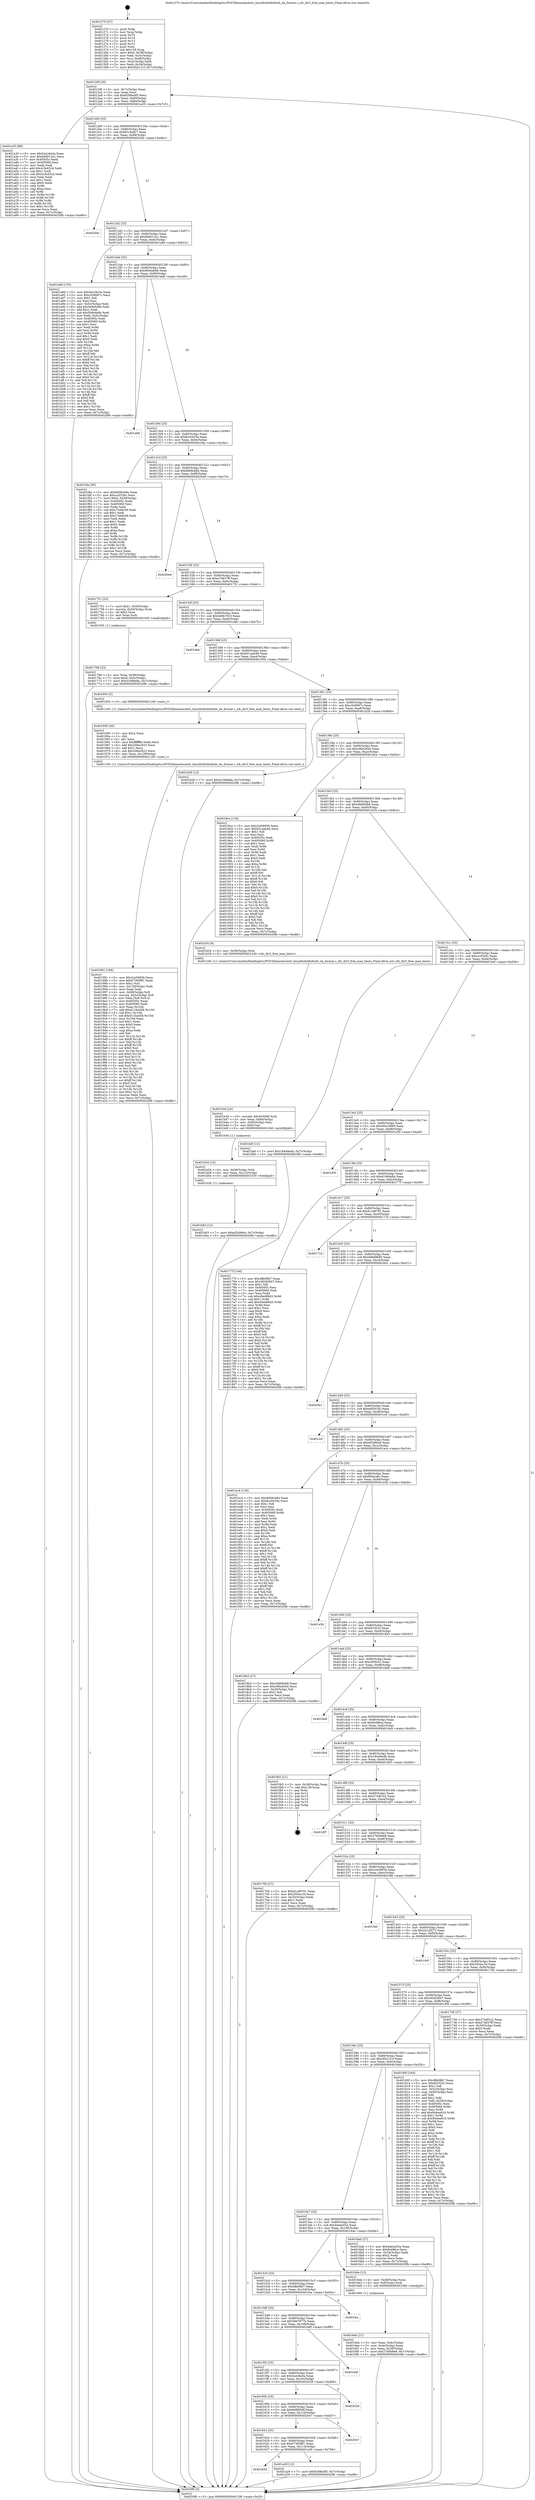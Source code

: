 digraph "0x401270" {
  label = "0x401270 (/mnt/c/Users/mathe/Desktop/tcc/POCII/binaries/extr_linuxfsxfslibxfsxfs_da_format.c_xfs_dir3_free_max_bests_Final-ollvm.out::main(0))"
  labelloc = "t"
  node[shape=record]

  Entry [label="",width=0.3,height=0.3,shape=circle,fillcolor=black,style=filled]
  "0x40129f" [label="{
     0x40129f [26]\l
     | [instrs]\l
     &nbsp;&nbsp;0x40129f \<+3\>: mov -0x7c(%rbp),%eax\l
     &nbsp;&nbsp;0x4012a2 \<+2\>: mov %eax,%ecx\l
     &nbsp;&nbsp;0x4012a4 \<+6\>: sub $0x8288a4f5,%ecx\l
     &nbsp;&nbsp;0x4012aa \<+3\>: mov %eax,-0x80(%rbp)\l
     &nbsp;&nbsp;0x4012ad \<+6\>: mov %ecx,-0x84(%rbp)\l
     &nbsp;&nbsp;0x4012b3 \<+6\>: je 0000000000401a35 \<main+0x7c5\>\l
  }"]
  "0x401a35" [label="{
     0x401a35 [88]\l
     | [instrs]\l
     &nbsp;&nbsp;0x401a35 \<+5\>: mov $0x5a2c6e3a,%eax\l
     &nbsp;&nbsp;0x401a3a \<+5\>: mov $0x94d012a1,%ecx\l
     &nbsp;&nbsp;0x401a3f \<+7\>: mov 0x40505c,%edx\l
     &nbsp;&nbsp;0x401a46 \<+7\>: mov 0x405060,%esi\l
     &nbsp;&nbsp;0x401a4d \<+2\>: mov %edx,%edi\l
     &nbsp;&nbsp;0x401a4f \<+6\>: add $0x41fe432d,%edi\l
     &nbsp;&nbsp;0x401a55 \<+3\>: sub $0x1,%edi\l
     &nbsp;&nbsp;0x401a58 \<+6\>: sub $0x41fe432d,%edi\l
     &nbsp;&nbsp;0x401a5e \<+3\>: imul %edi,%edx\l
     &nbsp;&nbsp;0x401a61 \<+3\>: and $0x1,%edx\l
     &nbsp;&nbsp;0x401a64 \<+3\>: cmp $0x0,%edx\l
     &nbsp;&nbsp;0x401a67 \<+4\>: sete %r8b\l
     &nbsp;&nbsp;0x401a6b \<+3\>: cmp $0xa,%esi\l
     &nbsp;&nbsp;0x401a6e \<+4\>: setl %r9b\l
     &nbsp;&nbsp;0x401a72 \<+3\>: mov %r8b,%r10b\l
     &nbsp;&nbsp;0x401a75 \<+3\>: and %r9b,%r10b\l
     &nbsp;&nbsp;0x401a78 \<+3\>: xor %r9b,%r8b\l
     &nbsp;&nbsp;0x401a7b \<+3\>: or %r8b,%r10b\l
     &nbsp;&nbsp;0x401a7e \<+4\>: test $0x1,%r10b\l
     &nbsp;&nbsp;0x401a82 \<+3\>: cmovne %ecx,%eax\l
     &nbsp;&nbsp;0x401a85 \<+3\>: mov %eax,-0x7c(%rbp)\l
     &nbsp;&nbsp;0x401a88 \<+5\>: jmp 00000000004020fb \<main+0xe8b\>\l
  }"]
  "0x4012b9" [label="{
     0x4012b9 [25]\l
     | [instrs]\l
     &nbsp;&nbsp;0x4012b9 \<+5\>: jmp 00000000004012be \<main+0x4e\>\l
     &nbsp;&nbsp;0x4012be \<+3\>: mov -0x80(%rbp),%eax\l
     &nbsp;&nbsp;0x4012c1 \<+5\>: sub $0x8318a6c7,%eax\l
     &nbsp;&nbsp;0x4012c6 \<+6\>: mov %eax,-0x88(%rbp)\l
     &nbsp;&nbsp;0x4012cc \<+6\>: je 00000000004020dc \<main+0xe6c\>\l
  }"]
  Exit [label="",width=0.3,height=0.3,shape=circle,fillcolor=black,style=filled,peripheries=2]
  "0x4020dc" [label="{
     0x4020dc\l
  }", style=dashed]
  "0x4012d2" [label="{
     0x4012d2 [25]\l
     | [instrs]\l
     &nbsp;&nbsp;0x4012d2 \<+5\>: jmp 00000000004012d7 \<main+0x67\>\l
     &nbsp;&nbsp;0x4012d7 \<+3\>: mov -0x80(%rbp),%eax\l
     &nbsp;&nbsp;0x4012da \<+5\>: sub $0x94d012a1,%eax\l
     &nbsp;&nbsp;0x4012df \<+6\>: mov %eax,-0x8c(%rbp)\l
     &nbsp;&nbsp;0x4012e5 \<+6\>: je 0000000000401a8d \<main+0x81d\>\l
  }"]
  "0x401b63" [label="{
     0x401b63 [12]\l
     | [instrs]\l
     &nbsp;&nbsp;0x401b63 \<+7\>: movl $0xef2496ed,-0x7c(%rbp)\l
     &nbsp;&nbsp;0x401b6a \<+5\>: jmp 00000000004020fb \<main+0xe8b\>\l
  }"]
  "0x401a8d" [label="{
     0x401a8d [155]\l
     | [instrs]\l
     &nbsp;&nbsp;0x401a8d \<+5\>: mov $0x5a2c6e3a,%eax\l
     &nbsp;&nbsp;0x401a92 \<+5\>: mov $0xc5c9087c,%ecx\l
     &nbsp;&nbsp;0x401a97 \<+2\>: mov $0x1,%dl\l
     &nbsp;&nbsp;0x401a99 \<+2\>: xor %esi,%esi\l
     &nbsp;&nbsp;0x401a9b \<+3\>: mov -0x5c(%rbp),%edi\l
     &nbsp;&nbsp;0x401a9e \<+6\>: add $0x5b9c6e9b,%edi\l
     &nbsp;&nbsp;0x401aa4 \<+3\>: add $0x1,%edi\l
     &nbsp;&nbsp;0x401aa7 \<+6\>: sub $0x5b9c6e9b,%edi\l
     &nbsp;&nbsp;0x401aad \<+3\>: mov %edi,-0x5c(%rbp)\l
     &nbsp;&nbsp;0x401ab0 \<+7\>: mov 0x40505c,%edi\l
     &nbsp;&nbsp;0x401ab7 \<+8\>: mov 0x405060,%r8d\l
     &nbsp;&nbsp;0x401abf \<+3\>: sub $0x1,%esi\l
     &nbsp;&nbsp;0x401ac2 \<+3\>: mov %edi,%r9d\l
     &nbsp;&nbsp;0x401ac5 \<+3\>: add %esi,%r9d\l
     &nbsp;&nbsp;0x401ac8 \<+4\>: imul %r9d,%edi\l
     &nbsp;&nbsp;0x401acc \<+3\>: and $0x1,%edi\l
     &nbsp;&nbsp;0x401acf \<+3\>: cmp $0x0,%edi\l
     &nbsp;&nbsp;0x401ad2 \<+4\>: sete %r10b\l
     &nbsp;&nbsp;0x401ad6 \<+4\>: cmp $0xa,%r8d\l
     &nbsp;&nbsp;0x401ada \<+4\>: setl %r11b\l
     &nbsp;&nbsp;0x401ade \<+3\>: mov %r10b,%bl\l
     &nbsp;&nbsp;0x401ae1 \<+3\>: xor $0xff,%bl\l
     &nbsp;&nbsp;0x401ae4 \<+3\>: mov %r11b,%r14b\l
     &nbsp;&nbsp;0x401ae7 \<+4\>: xor $0xff,%r14b\l
     &nbsp;&nbsp;0x401aeb \<+3\>: xor $0x0,%dl\l
     &nbsp;&nbsp;0x401aee \<+3\>: mov %bl,%r15b\l
     &nbsp;&nbsp;0x401af1 \<+4\>: and $0x0,%r15b\l
     &nbsp;&nbsp;0x401af5 \<+3\>: and %dl,%r10b\l
     &nbsp;&nbsp;0x401af8 \<+3\>: mov %r14b,%r12b\l
     &nbsp;&nbsp;0x401afb \<+4\>: and $0x0,%r12b\l
     &nbsp;&nbsp;0x401aff \<+3\>: and %dl,%r11b\l
     &nbsp;&nbsp;0x401b02 \<+3\>: or %r10b,%r15b\l
     &nbsp;&nbsp;0x401b05 \<+3\>: or %r11b,%r12b\l
     &nbsp;&nbsp;0x401b08 \<+3\>: xor %r12b,%r15b\l
     &nbsp;&nbsp;0x401b0b \<+3\>: or %r14b,%bl\l
     &nbsp;&nbsp;0x401b0e \<+3\>: xor $0xff,%bl\l
     &nbsp;&nbsp;0x401b11 \<+3\>: or $0x0,%dl\l
     &nbsp;&nbsp;0x401b14 \<+2\>: and %dl,%bl\l
     &nbsp;&nbsp;0x401b16 \<+3\>: or %bl,%r15b\l
     &nbsp;&nbsp;0x401b19 \<+4\>: test $0x1,%r15b\l
     &nbsp;&nbsp;0x401b1d \<+3\>: cmovne %ecx,%eax\l
     &nbsp;&nbsp;0x401b20 \<+3\>: mov %eax,-0x7c(%rbp)\l
     &nbsp;&nbsp;0x401b23 \<+5\>: jmp 00000000004020fb \<main+0xe8b\>\l
  }"]
  "0x4012eb" [label="{
     0x4012eb [25]\l
     | [instrs]\l
     &nbsp;&nbsp;0x4012eb \<+5\>: jmp 00000000004012f0 \<main+0x80\>\l
     &nbsp;&nbsp;0x4012f0 \<+3\>: mov -0x80(%rbp),%eax\l
     &nbsp;&nbsp;0x4012f3 \<+5\>: sub $0x960cb6b6,%eax\l
     &nbsp;&nbsp;0x4012f8 \<+6\>: mov %eax,-0x90(%rbp)\l
     &nbsp;&nbsp;0x4012fe \<+6\>: je 0000000000401eb8 \<main+0xc48\>\l
  }"]
  "0x401b54" [label="{
     0x401b54 [15]\l
     | [instrs]\l
     &nbsp;&nbsp;0x401b54 \<+4\>: mov -0x58(%rbp),%rdi\l
     &nbsp;&nbsp;0x401b58 \<+6\>: mov %eax,-0x12c(%rbp)\l
     &nbsp;&nbsp;0x401b5e \<+5\>: call 0000000000401030 \<free@plt\>\l
     | [calls]\l
     &nbsp;&nbsp;0x401030 \{1\} (unknown)\l
  }"]
  "0x401eb8" [label="{
     0x401eb8\l
  }", style=dashed]
  "0x401304" [label="{
     0x401304 [25]\l
     | [instrs]\l
     &nbsp;&nbsp;0x401304 \<+5\>: jmp 0000000000401309 \<main+0x99\>\l
     &nbsp;&nbsp;0x401309 \<+3\>: mov -0x80(%rbp),%eax\l
     &nbsp;&nbsp;0x40130c \<+5\>: sub $0x9cc0435e,%eax\l
     &nbsp;&nbsp;0x401311 \<+6\>: mov %eax,-0x94(%rbp)\l
     &nbsp;&nbsp;0x401317 \<+6\>: je 0000000000401f4a \<main+0xcda\>\l
  }"]
  "0x401b3d" [label="{
     0x401b3d [23]\l
     | [instrs]\l
     &nbsp;&nbsp;0x401b3d \<+10\>: movabs $0x4030d6,%rdi\l
     &nbsp;&nbsp;0x401b47 \<+3\>: mov %eax,-0x60(%rbp)\l
     &nbsp;&nbsp;0x401b4a \<+3\>: mov -0x60(%rbp),%esi\l
     &nbsp;&nbsp;0x401b4d \<+2\>: mov $0x0,%al\l
     &nbsp;&nbsp;0x401b4f \<+5\>: call 0000000000401040 \<printf@plt\>\l
     | [calls]\l
     &nbsp;&nbsp;0x401040 \{1\} (unknown)\l
  }"]
  "0x401f4a" [label="{
     0x401f4a [95]\l
     | [instrs]\l
     &nbsp;&nbsp;0x401f4a \<+5\>: mov $0x9d08cb6e,%eax\l
     &nbsp;&nbsp;0x401f4f \<+5\>: mov $0xcccf326c,%ecx\l
     &nbsp;&nbsp;0x401f54 \<+7\>: movl $0x0,-0x38(%rbp)\l
     &nbsp;&nbsp;0x401f5b \<+7\>: mov 0x40505c,%edx\l
     &nbsp;&nbsp;0x401f62 \<+7\>: mov 0x405060,%esi\l
     &nbsp;&nbsp;0x401f69 \<+2\>: mov %edx,%edi\l
     &nbsp;&nbsp;0x401f6b \<+6\>: sub $0xc7449c58,%edi\l
     &nbsp;&nbsp;0x401f71 \<+3\>: sub $0x1,%edi\l
     &nbsp;&nbsp;0x401f74 \<+6\>: add $0xc7449c58,%edi\l
     &nbsp;&nbsp;0x401f7a \<+3\>: imul %edi,%edx\l
     &nbsp;&nbsp;0x401f7d \<+3\>: and $0x1,%edx\l
     &nbsp;&nbsp;0x401f80 \<+3\>: cmp $0x0,%edx\l
     &nbsp;&nbsp;0x401f83 \<+4\>: sete %r8b\l
     &nbsp;&nbsp;0x401f87 \<+3\>: cmp $0xa,%esi\l
     &nbsp;&nbsp;0x401f8a \<+4\>: setl %r9b\l
     &nbsp;&nbsp;0x401f8e \<+3\>: mov %r8b,%r10b\l
     &nbsp;&nbsp;0x401f91 \<+3\>: and %r9b,%r10b\l
     &nbsp;&nbsp;0x401f94 \<+3\>: xor %r9b,%r8b\l
     &nbsp;&nbsp;0x401f97 \<+3\>: or %r8b,%r10b\l
     &nbsp;&nbsp;0x401f9a \<+4\>: test $0x1,%r10b\l
     &nbsp;&nbsp;0x401f9e \<+3\>: cmovne %ecx,%eax\l
     &nbsp;&nbsp;0x401fa1 \<+3\>: mov %eax,-0x7c(%rbp)\l
     &nbsp;&nbsp;0x401fa4 \<+5\>: jmp 00000000004020fb \<main+0xe8b\>\l
  }"]
  "0x40131d" [label="{
     0x40131d [25]\l
     | [instrs]\l
     &nbsp;&nbsp;0x40131d \<+5\>: jmp 0000000000401322 \<main+0xb2\>\l
     &nbsp;&nbsp;0x401322 \<+3\>: mov -0x80(%rbp),%eax\l
     &nbsp;&nbsp;0x401325 \<+5\>: sub $0x9d08cb6e,%eax\l
     &nbsp;&nbsp;0x40132a \<+6\>: mov %eax,-0x98(%rbp)\l
     &nbsp;&nbsp;0x401330 \<+6\>: je 00000000004020ed \<main+0xe7d\>\l
  }"]
  "0x40163d" [label="{
     0x40163d\l
  }", style=dashed]
  "0x4020ed" [label="{
     0x4020ed\l
  }", style=dashed]
  "0x401336" [label="{
     0x401336 [25]\l
     | [instrs]\l
     &nbsp;&nbsp;0x401336 \<+5\>: jmp 000000000040133b \<main+0xcb\>\l
     &nbsp;&nbsp;0x40133b \<+3\>: mov -0x80(%rbp),%eax\l
     &nbsp;&nbsp;0x40133e \<+5\>: sub $0xa74837ff,%eax\l
     &nbsp;&nbsp;0x401343 \<+6\>: mov %eax,-0x9c(%rbp)\l
     &nbsp;&nbsp;0x401349 \<+6\>: je 0000000000401751 \<main+0x4e1\>\l
  }"]
  "0x401a29" [label="{
     0x401a29 [12]\l
     | [instrs]\l
     &nbsp;&nbsp;0x401a29 \<+7\>: movl $0x8288a4f5,-0x7c(%rbp)\l
     &nbsp;&nbsp;0x401a30 \<+5\>: jmp 00000000004020fb \<main+0xe8b\>\l
  }"]
  "0x401751" [label="{
     0x401751 [23]\l
     | [instrs]\l
     &nbsp;&nbsp;0x401751 \<+7\>: movl $0x1,-0x50(%rbp)\l
     &nbsp;&nbsp;0x401758 \<+4\>: movslq -0x50(%rbp),%rax\l
     &nbsp;&nbsp;0x40175c \<+4\>: shl $0x2,%rax\l
     &nbsp;&nbsp;0x401760 \<+3\>: mov %rax,%rdi\l
     &nbsp;&nbsp;0x401763 \<+5\>: call 0000000000401050 \<malloc@plt\>\l
     | [calls]\l
     &nbsp;&nbsp;0x401050 \{1\} (unknown)\l
  }"]
  "0x40134f" [label="{
     0x40134f [25]\l
     | [instrs]\l
     &nbsp;&nbsp;0x40134f \<+5\>: jmp 0000000000401354 \<main+0xe4\>\l
     &nbsp;&nbsp;0x401354 \<+3\>: mov -0x80(%rbp),%eax\l
     &nbsp;&nbsp;0x401357 \<+5\>: sub $0xb48b7610,%eax\l
     &nbsp;&nbsp;0x40135c \<+6\>: mov %eax,-0xa0(%rbp)\l
     &nbsp;&nbsp;0x401362 \<+6\>: je 0000000000401deb \<main+0xb7b\>\l
  }"]
  "0x401624" [label="{
     0x401624 [25]\l
     | [instrs]\l
     &nbsp;&nbsp;0x401624 \<+5\>: jmp 0000000000401629 \<main+0x3b9\>\l
     &nbsp;&nbsp;0x401629 \<+3\>: mov -0x80(%rbp),%eax\l
     &nbsp;&nbsp;0x40162c \<+5\>: sub $0x67365f81,%eax\l
     &nbsp;&nbsp;0x401631 \<+6\>: mov %eax,-0x114(%rbp)\l
     &nbsp;&nbsp;0x401637 \<+6\>: je 0000000000401a29 \<main+0x7b9\>\l
  }"]
  "0x401deb" [label="{
     0x401deb\l
  }", style=dashed]
  "0x401368" [label="{
     0x401368 [25]\l
     | [instrs]\l
     &nbsp;&nbsp;0x401368 \<+5\>: jmp 000000000040136d \<main+0xfd\>\l
     &nbsp;&nbsp;0x40136d \<+3\>: mov -0x80(%rbp),%eax\l
     &nbsp;&nbsp;0x401370 \<+5\>: sub $0xb51aab46,%eax\l
     &nbsp;&nbsp;0x401375 \<+6\>: mov %eax,-0xa4(%rbp)\l
     &nbsp;&nbsp;0x40137b \<+6\>: je 0000000000401954 \<main+0x6e4\>\l
  }"]
  "0x402047" [label="{
     0x402047\l
  }", style=dashed]
  "0x401954" [label="{
     0x401954 [5]\l
     | [instrs]\l
     &nbsp;&nbsp;0x401954 \<+5\>: call 0000000000401160 \<next_i\>\l
     | [calls]\l
     &nbsp;&nbsp;0x401160 \{1\} (/mnt/c/Users/mathe/Desktop/tcc/POCII/binaries/extr_linuxfsxfslibxfsxfs_da_format.c_xfs_dir3_free_max_bests_Final-ollvm.out::next_i)\l
  }"]
  "0x401381" [label="{
     0x401381 [25]\l
     | [instrs]\l
     &nbsp;&nbsp;0x401381 \<+5\>: jmp 0000000000401386 \<main+0x116\>\l
     &nbsp;&nbsp;0x401386 \<+3\>: mov -0x80(%rbp),%eax\l
     &nbsp;&nbsp;0x401389 \<+5\>: sub $0xc5c9087c,%eax\l
     &nbsp;&nbsp;0x40138e \<+6\>: mov %eax,-0xa8(%rbp)\l
     &nbsp;&nbsp;0x401394 \<+6\>: je 0000000000401b28 \<main+0x8b8\>\l
  }"]
  "0x40160b" [label="{
     0x40160b [25]\l
     | [instrs]\l
     &nbsp;&nbsp;0x40160b \<+5\>: jmp 0000000000401610 \<main+0x3a0\>\l
     &nbsp;&nbsp;0x401610 \<+3\>: mov -0x80(%rbp),%eax\l
     &nbsp;&nbsp;0x401613 \<+5\>: sub $0x608f50df,%eax\l
     &nbsp;&nbsp;0x401618 \<+6\>: mov %eax,-0x110(%rbp)\l
     &nbsp;&nbsp;0x40161e \<+6\>: je 0000000000402047 \<main+0xdd7\>\l
  }"]
  "0x401b28" [label="{
     0x401b28 [12]\l
     | [instrs]\l
     &nbsp;&nbsp;0x401b28 \<+7\>: movl $0xd1068a8a,-0x7c(%rbp)\l
     &nbsp;&nbsp;0x401b2f \<+5\>: jmp 00000000004020fb \<main+0xe8b\>\l
  }"]
  "0x40139a" [label="{
     0x40139a [25]\l
     | [instrs]\l
     &nbsp;&nbsp;0x40139a \<+5\>: jmp 000000000040139f \<main+0x12f\>\l
     &nbsp;&nbsp;0x40139f \<+3\>: mov -0x80(%rbp),%eax\l
     &nbsp;&nbsp;0x4013a2 \<+5\>: sub $0xc96e2644,%eax\l
     &nbsp;&nbsp;0x4013a7 \<+6\>: mov %eax,-0xac(%rbp)\l
     &nbsp;&nbsp;0x4013ad \<+6\>: je 00000000004018ce \<main+0x65e\>\l
  }"]
  "0x402028" [label="{
     0x402028\l
  }", style=dashed]
  "0x4018ce" [label="{
     0x4018ce [134]\l
     | [instrs]\l
     &nbsp;&nbsp;0x4018ce \<+5\>: mov $0x2ce56936,%eax\l
     &nbsp;&nbsp;0x4018d3 \<+5\>: mov $0xb51aab46,%ecx\l
     &nbsp;&nbsp;0x4018d8 \<+2\>: mov $0x1,%dl\l
     &nbsp;&nbsp;0x4018da \<+2\>: xor %esi,%esi\l
     &nbsp;&nbsp;0x4018dc \<+7\>: mov 0x40505c,%edi\l
     &nbsp;&nbsp;0x4018e3 \<+8\>: mov 0x405060,%r8d\l
     &nbsp;&nbsp;0x4018eb \<+3\>: sub $0x1,%esi\l
     &nbsp;&nbsp;0x4018ee \<+3\>: mov %edi,%r9d\l
     &nbsp;&nbsp;0x4018f1 \<+3\>: add %esi,%r9d\l
     &nbsp;&nbsp;0x4018f4 \<+4\>: imul %r9d,%edi\l
     &nbsp;&nbsp;0x4018f8 \<+3\>: and $0x1,%edi\l
     &nbsp;&nbsp;0x4018fb \<+3\>: cmp $0x0,%edi\l
     &nbsp;&nbsp;0x4018fe \<+4\>: sete %r10b\l
     &nbsp;&nbsp;0x401902 \<+4\>: cmp $0xa,%r8d\l
     &nbsp;&nbsp;0x401906 \<+4\>: setl %r11b\l
     &nbsp;&nbsp;0x40190a \<+3\>: mov %r10b,%bl\l
     &nbsp;&nbsp;0x40190d \<+3\>: xor $0xff,%bl\l
     &nbsp;&nbsp;0x401910 \<+3\>: mov %r11b,%r14b\l
     &nbsp;&nbsp;0x401913 \<+4\>: xor $0xff,%r14b\l
     &nbsp;&nbsp;0x401917 \<+3\>: xor $0x0,%dl\l
     &nbsp;&nbsp;0x40191a \<+3\>: mov %bl,%r15b\l
     &nbsp;&nbsp;0x40191d \<+4\>: and $0x0,%r15b\l
     &nbsp;&nbsp;0x401921 \<+3\>: and %dl,%r10b\l
     &nbsp;&nbsp;0x401924 \<+3\>: mov %r14b,%r12b\l
     &nbsp;&nbsp;0x401927 \<+4\>: and $0x0,%r12b\l
     &nbsp;&nbsp;0x40192b \<+3\>: and %dl,%r11b\l
     &nbsp;&nbsp;0x40192e \<+3\>: or %r10b,%r15b\l
     &nbsp;&nbsp;0x401931 \<+3\>: or %r11b,%r12b\l
     &nbsp;&nbsp;0x401934 \<+3\>: xor %r12b,%r15b\l
     &nbsp;&nbsp;0x401937 \<+3\>: or %r14b,%bl\l
     &nbsp;&nbsp;0x40193a \<+3\>: xor $0xff,%bl\l
     &nbsp;&nbsp;0x40193d \<+3\>: or $0x0,%dl\l
     &nbsp;&nbsp;0x401940 \<+2\>: and %dl,%bl\l
     &nbsp;&nbsp;0x401942 \<+3\>: or %bl,%r15b\l
     &nbsp;&nbsp;0x401945 \<+4\>: test $0x1,%r15b\l
     &nbsp;&nbsp;0x401949 \<+3\>: cmovne %ecx,%eax\l
     &nbsp;&nbsp;0x40194c \<+3\>: mov %eax,-0x7c(%rbp)\l
     &nbsp;&nbsp;0x40194f \<+5\>: jmp 00000000004020fb \<main+0xe8b\>\l
  }"]
  "0x4013b3" [label="{
     0x4013b3 [25]\l
     | [instrs]\l
     &nbsp;&nbsp;0x4013b3 \<+5\>: jmp 00000000004013b8 \<main+0x148\>\l
     &nbsp;&nbsp;0x4013b8 \<+3\>: mov -0x80(%rbp),%eax\l
     &nbsp;&nbsp;0x4013bb \<+5\>: sub $0xc9d064b8,%eax\l
     &nbsp;&nbsp;0x4013c0 \<+6\>: mov %eax,-0xb0(%rbp)\l
     &nbsp;&nbsp;0x4013c6 \<+6\>: je 0000000000401b34 \<main+0x8c4\>\l
  }"]
  "0x4015f2" [label="{
     0x4015f2 [25]\l
     | [instrs]\l
     &nbsp;&nbsp;0x4015f2 \<+5\>: jmp 00000000004015f7 \<main+0x387\>\l
     &nbsp;&nbsp;0x4015f7 \<+3\>: mov -0x80(%rbp),%eax\l
     &nbsp;&nbsp;0x4015fa \<+5\>: sub $0x5a2c6e3a,%eax\l
     &nbsp;&nbsp;0x4015ff \<+6\>: mov %eax,-0x10c(%rbp)\l
     &nbsp;&nbsp;0x401605 \<+6\>: je 0000000000402028 \<main+0xdb8\>\l
  }"]
  "0x401b34" [label="{
     0x401b34 [9]\l
     | [instrs]\l
     &nbsp;&nbsp;0x401b34 \<+4\>: mov -0x58(%rbp),%rdi\l
     &nbsp;&nbsp;0x401b38 \<+5\>: call 0000000000401240 \<xfs_dir3_free_max_bests\>\l
     | [calls]\l
     &nbsp;&nbsp;0x401240 \{1\} (/mnt/c/Users/mathe/Desktop/tcc/POCII/binaries/extr_linuxfsxfslibxfsxfs_da_format.c_xfs_dir3_free_max_bests_Final-ollvm.out::xfs_dir3_free_max_bests)\l
  }"]
  "0x4013cc" [label="{
     0x4013cc [25]\l
     | [instrs]\l
     &nbsp;&nbsp;0x4013cc \<+5\>: jmp 00000000004013d1 \<main+0x161\>\l
     &nbsp;&nbsp;0x4013d1 \<+3\>: mov -0x80(%rbp),%eax\l
     &nbsp;&nbsp;0x4013d4 \<+5\>: sub $0xcccf326c,%eax\l
     &nbsp;&nbsp;0x4013d9 \<+6\>: mov %eax,-0xb4(%rbp)\l
     &nbsp;&nbsp;0x4013df \<+6\>: je 0000000000401fa9 \<main+0xd39\>\l
  }"]
  "0x401b6f" [label="{
     0x401b6f\l
  }", style=dashed]
  "0x401fa9" [label="{
     0x401fa9 [12]\l
     | [instrs]\l
     &nbsp;&nbsp;0x401fa9 \<+7\>: movl $0x18448edb,-0x7c(%rbp)\l
     &nbsp;&nbsp;0x401fb0 \<+5\>: jmp 00000000004020fb \<main+0xe8b\>\l
  }"]
  "0x4013e5" [label="{
     0x4013e5 [25]\l
     | [instrs]\l
     &nbsp;&nbsp;0x4013e5 \<+5\>: jmp 00000000004013ea \<main+0x17a\>\l
     &nbsp;&nbsp;0x4013ea \<+3\>: mov -0x80(%rbp),%eax\l
     &nbsp;&nbsp;0x4013ed \<+5\>: sub $0xd0e19890,%eax\l
     &nbsp;&nbsp;0x4013f2 \<+6\>: mov %eax,-0xb8(%rbp)\l
     &nbsp;&nbsp;0x4013f8 \<+6\>: je 0000000000401d5f \<main+0xaef\>\l
  }"]
  "0x4015d9" [label="{
     0x4015d9 [25]\l
     | [instrs]\l
     &nbsp;&nbsp;0x4015d9 \<+5\>: jmp 00000000004015de \<main+0x36e\>\l
     &nbsp;&nbsp;0x4015de \<+3\>: mov -0x80(%rbp),%eax\l
     &nbsp;&nbsp;0x4015e1 \<+5\>: sub $0x58d7977b,%eax\l
     &nbsp;&nbsp;0x4015e6 \<+6\>: mov %eax,-0x108(%rbp)\l
     &nbsp;&nbsp;0x4015ec \<+6\>: je 0000000000401b6f \<main+0x8ff\>\l
  }"]
  "0x401d5f" [label="{
     0x401d5f\l
  }", style=dashed]
  "0x4013fe" [label="{
     0x4013fe [25]\l
     | [instrs]\l
     &nbsp;&nbsp;0x4013fe \<+5\>: jmp 0000000000401403 \<main+0x193\>\l
     &nbsp;&nbsp;0x401403 \<+3\>: mov -0x80(%rbp),%eax\l
     &nbsp;&nbsp;0x401406 \<+5\>: sub $0xd1068a8a,%eax\l
     &nbsp;&nbsp;0x40140b \<+6\>: mov %eax,-0xbc(%rbp)\l
     &nbsp;&nbsp;0x401411 \<+6\>: je 000000000040177f \<main+0x50f\>\l
  }"]
  "0x401fca" [label="{
     0x401fca\l
  }", style=dashed]
  "0x40177f" [label="{
     0x40177f [144]\l
     | [instrs]\l
     &nbsp;&nbsp;0x40177f \<+5\>: mov $0x4ffe08b7,%eax\l
     &nbsp;&nbsp;0x401784 \<+5\>: mov $0x38283847,%ecx\l
     &nbsp;&nbsp;0x401789 \<+2\>: mov $0x1,%dl\l
     &nbsp;&nbsp;0x40178b \<+7\>: mov 0x40505c,%esi\l
     &nbsp;&nbsp;0x401792 \<+7\>: mov 0x405060,%edi\l
     &nbsp;&nbsp;0x401799 \<+3\>: mov %esi,%r8d\l
     &nbsp;&nbsp;0x40179c \<+7\>: sub $0x40ed89d3,%r8d\l
     &nbsp;&nbsp;0x4017a3 \<+4\>: sub $0x1,%r8d\l
     &nbsp;&nbsp;0x4017a7 \<+7\>: add $0x40ed89d3,%r8d\l
     &nbsp;&nbsp;0x4017ae \<+4\>: imul %r8d,%esi\l
     &nbsp;&nbsp;0x4017b2 \<+3\>: and $0x1,%esi\l
     &nbsp;&nbsp;0x4017b5 \<+3\>: cmp $0x0,%esi\l
     &nbsp;&nbsp;0x4017b8 \<+4\>: sete %r9b\l
     &nbsp;&nbsp;0x4017bc \<+3\>: cmp $0xa,%edi\l
     &nbsp;&nbsp;0x4017bf \<+4\>: setl %r10b\l
     &nbsp;&nbsp;0x4017c3 \<+3\>: mov %r9b,%r11b\l
     &nbsp;&nbsp;0x4017c6 \<+4\>: xor $0xff,%r11b\l
     &nbsp;&nbsp;0x4017ca \<+3\>: mov %r10b,%bl\l
     &nbsp;&nbsp;0x4017cd \<+3\>: xor $0xff,%bl\l
     &nbsp;&nbsp;0x4017d0 \<+3\>: xor $0x0,%dl\l
     &nbsp;&nbsp;0x4017d3 \<+3\>: mov %r11b,%r14b\l
     &nbsp;&nbsp;0x4017d6 \<+4\>: and $0x0,%r14b\l
     &nbsp;&nbsp;0x4017da \<+3\>: and %dl,%r9b\l
     &nbsp;&nbsp;0x4017dd \<+3\>: mov %bl,%r15b\l
     &nbsp;&nbsp;0x4017e0 \<+4\>: and $0x0,%r15b\l
     &nbsp;&nbsp;0x4017e4 \<+3\>: and %dl,%r10b\l
     &nbsp;&nbsp;0x4017e7 \<+3\>: or %r9b,%r14b\l
     &nbsp;&nbsp;0x4017ea \<+3\>: or %r10b,%r15b\l
     &nbsp;&nbsp;0x4017ed \<+3\>: xor %r15b,%r14b\l
     &nbsp;&nbsp;0x4017f0 \<+3\>: or %bl,%r11b\l
     &nbsp;&nbsp;0x4017f3 \<+4\>: xor $0xff,%r11b\l
     &nbsp;&nbsp;0x4017f7 \<+3\>: or $0x0,%dl\l
     &nbsp;&nbsp;0x4017fa \<+3\>: and %dl,%r11b\l
     &nbsp;&nbsp;0x4017fd \<+3\>: or %r11b,%r14b\l
     &nbsp;&nbsp;0x401800 \<+4\>: test $0x1,%r14b\l
     &nbsp;&nbsp;0x401804 \<+3\>: cmovne %ecx,%eax\l
     &nbsp;&nbsp;0x401807 \<+3\>: mov %eax,-0x7c(%rbp)\l
     &nbsp;&nbsp;0x40180a \<+5\>: jmp 00000000004020fb \<main+0xe8b\>\l
  }"]
  "0x401417" [label="{
     0x401417 [25]\l
     | [instrs]\l
     &nbsp;&nbsp;0x401417 \<+5\>: jmp 000000000040141c \<main+0x1ac\>\l
     &nbsp;&nbsp;0x40141c \<+3\>: mov -0x80(%rbp),%eax\l
     &nbsp;&nbsp;0x40141f \<+5\>: sub $0xd1cd9791,%eax\l
     &nbsp;&nbsp;0x401424 \<+6\>: mov %eax,-0xc0(%rbp)\l
     &nbsp;&nbsp;0x40142a \<+6\>: je 000000000040171b \<main+0x4ab\>\l
  }"]
  "0x401981" [label="{
     0x401981 [168]\l
     | [instrs]\l
     &nbsp;&nbsp;0x401981 \<+5\>: mov $0x2ce56936,%ecx\l
     &nbsp;&nbsp;0x401986 \<+5\>: mov $0x67365f81,%edx\l
     &nbsp;&nbsp;0x40198b \<+3\>: mov $0x1,%sil\l
     &nbsp;&nbsp;0x40198e \<+6\>: mov -0x128(%rbp),%edi\l
     &nbsp;&nbsp;0x401994 \<+3\>: imul %eax,%edi\l
     &nbsp;&nbsp;0x401997 \<+4\>: mov -0x58(%rbp),%r8\l
     &nbsp;&nbsp;0x40199b \<+4\>: movslq -0x5c(%rbp),%r9\l
     &nbsp;&nbsp;0x40199f \<+4\>: mov %edi,(%r8,%r9,4)\l
     &nbsp;&nbsp;0x4019a3 \<+7\>: mov 0x40505c,%eax\l
     &nbsp;&nbsp;0x4019aa \<+7\>: mov 0x405060,%edi\l
     &nbsp;&nbsp;0x4019b1 \<+3\>: mov %eax,%r10d\l
     &nbsp;&nbsp;0x4019b4 \<+7\>: add $0xd11ba458,%r10d\l
     &nbsp;&nbsp;0x4019bb \<+4\>: sub $0x1,%r10d\l
     &nbsp;&nbsp;0x4019bf \<+7\>: sub $0xd11ba458,%r10d\l
     &nbsp;&nbsp;0x4019c6 \<+4\>: imul %r10d,%eax\l
     &nbsp;&nbsp;0x4019ca \<+3\>: and $0x1,%eax\l
     &nbsp;&nbsp;0x4019cd \<+3\>: cmp $0x0,%eax\l
     &nbsp;&nbsp;0x4019d0 \<+4\>: sete %r11b\l
     &nbsp;&nbsp;0x4019d4 \<+3\>: cmp $0xa,%edi\l
     &nbsp;&nbsp;0x4019d7 \<+3\>: setl %bl\l
     &nbsp;&nbsp;0x4019da \<+3\>: mov %r11b,%r14b\l
     &nbsp;&nbsp;0x4019dd \<+4\>: xor $0xff,%r14b\l
     &nbsp;&nbsp;0x4019e1 \<+3\>: mov %bl,%r15b\l
     &nbsp;&nbsp;0x4019e4 \<+4\>: xor $0xff,%r15b\l
     &nbsp;&nbsp;0x4019e8 \<+4\>: xor $0x0,%sil\l
     &nbsp;&nbsp;0x4019ec \<+3\>: mov %r14b,%r12b\l
     &nbsp;&nbsp;0x4019ef \<+4\>: and $0x0,%r12b\l
     &nbsp;&nbsp;0x4019f3 \<+3\>: and %sil,%r11b\l
     &nbsp;&nbsp;0x4019f6 \<+3\>: mov %r15b,%r13b\l
     &nbsp;&nbsp;0x4019f9 \<+4\>: and $0x0,%r13b\l
     &nbsp;&nbsp;0x4019fd \<+3\>: and %sil,%bl\l
     &nbsp;&nbsp;0x401a00 \<+3\>: or %r11b,%r12b\l
     &nbsp;&nbsp;0x401a03 \<+3\>: or %bl,%r13b\l
     &nbsp;&nbsp;0x401a06 \<+3\>: xor %r13b,%r12b\l
     &nbsp;&nbsp;0x401a09 \<+3\>: or %r15b,%r14b\l
     &nbsp;&nbsp;0x401a0c \<+4\>: xor $0xff,%r14b\l
     &nbsp;&nbsp;0x401a10 \<+4\>: or $0x0,%sil\l
     &nbsp;&nbsp;0x401a14 \<+3\>: and %sil,%r14b\l
     &nbsp;&nbsp;0x401a17 \<+3\>: or %r14b,%r12b\l
     &nbsp;&nbsp;0x401a1a \<+4\>: test $0x1,%r12b\l
     &nbsp;&nbsp;0x401a1e \<+3\>: cmovne %edx,%ecx\l
     &nbsp;&nbsp;0x401a21 \<+3\>: mov %ecx,-0x7c(%rbp)\l
     &nbsp;&nbsp;0x401a24 \<+5\>: jmp 00000000004020fb \<main+0xe8b\>\l
  }"]
  "0x40171b" [label="{
     0x40171b\l
  }", style=dashed]
  "0x401430" [label="{
     0x401430 [25]\l
     | [instrs]\l
     &nbsp;&nbsp;0x401430 \<+5\>: jmp 0000000000401435 \<main+0x1c5\>\l
     &nbsp;&nbsp;0x401435 \<+3\>: mov -0x80(%rbp),%eax\l
     &nbsp;&nbsp;0x401438 \<+5\>: sub $0xd48d9685,%eax\l
     &nbsp;&nbsp;0x40143d \<+6\>: mov %eax,-0xc4(%rbp)\l
     &nbsp;&nbsp;0x401443 \<+6\>: je 00000000004020a1 \<main+0xe31\>\l
  }"]
  "0x401959" [label="{
     0x401959 [40]\l
     | [instrs]\l
     &nbsp;&nbsp;0x401959 \<+5\>: mov $0x2,%ecx\l
     &nbsp;&nbsp;0x40195e \<+1\>: cltd\l
     &nbsp;&nbsp;0x40195f \<+2\>: idiv %ecx\l
     &nbsp;&nbsp;0x401961 \<+6\>: imul $0xfffffffe,%edx,%ecx\l
     &nbsp;&nbsp;0x401967 \<+6\>: add $0x208e2623,%ecx\l
     &nbsp;&nbsp;0x40196d \<+3\>: add $0x1,%ecx\l
     &nbsp;&nbsp;0x401970 \<+6\>: sub $0x208e2623,%ecx\l
     &nbsp;&nbsp;0x401976 \<+6\>: mov %ecx,-0x128(%rbp)\l
     &nbsp;&nbsp;0x40197c \<+5\>: call 0000000000401160 \<next_i\>\l
     | [calls]\l
     &nbsp;&nbsp;0x401160 \{1\} (/mnt/c/Users/mathe/Desktop/tcc/POCII/binaries/extr_linuxfsxfslibxfsxfs_da_format.c_xfs_dir3_free_max_bests_Final-ollvm.out::next_i)\l
  }"]
  "0x4020a1" [label="{
     0x4020a1\l
  }", style=dashed]
  "0x401449" [label="{
     0x401449 [25]\l
     | [instrs]\l
     &nbsp;&nbsp;0x401449 \<+5\>: jmp 000000000040144e \<main+0x1de\>\l
     &nbsp;&nbsp;0x40144e \<+3\>: mov -0x80(%rbp),%eax\l
     &nbsp;&nbsp;0x401451 \<+5\>: sub $0xeaf291dc,%eax\l
     &nbsp;&nbsp;0x401456 \<+6\>: mov %eax,-0xc8(%rbp)\l
     &nbsp;&nbsp;0x40145c \<+6\>: je 0000000000401ccf \<main+0xa5f\>\l
  }"]
  "0x401768" [label="{
     0x401768 [23]\l
     | [instrs]\l
     &nbsp;&nbsp;0x401768 \<+4\>: mov %rax,-0x58(%rbp)\l
     &nbsp;&nbsp;0x40176c \<+7\>: movl $0x0,-0x5c(%rbp)\l
     &nbsp;&nbsp;0x401773 \<+7\>: movl $0xd1068a8a,-0x7c(%rbp)\l
     &nbsp;&nbsp;0x40177a \<+5\>: jmp 00000000004020fb \<main+0xe8b\>\l
  }"]
  "0x401ccf" [label="{
     0x401ccf\l
  }", style=dashed]
  "0x401462" [label="{
     0x401462 [25]\l
     | [instrs]\l
     &nbsp;&nbsp;0x401462 \<+5\>: jmp 0000000000401467 \<main+0x1f7\>\l
     &nbsp;&nbsp;0x401467 \<+3\>: mov -0x80(%rbp),%eax\l
     &nbsp;&nbsp;0x40146a \<+5\>: sub $0xef2496ed,%eax\l
     &nbsp;&nbsp;0x40146f \<+6\>: mov %eax,-0xcc(%rbp)\l
     &nbsp;&nbsp;0x401475 \<+6\>: je 0000000000401ec4 \<main+0xc54\>\l
  }"]
  "0x4016eb" [label="{
     0x4016eb [21]\l
     | [instrs]\l
     &nbsp;&nbsp;0x4016eb \<+3\>: mov %eax,-0x4c(%rbp)\l
     &nbsp;&nbsp;0x4016ee \<+3\>: mov -0x4c(%rbp),%eax\l
     &nbsp;&nbsp;0x4016f1 \<+3\>: mov %eax,-0x30(%rbp)\l
     &nbsp;&nbsp;0x4016f4 \<+7\>: movl $0x27b0b8e8,-0x7c(%rbp)\l
     &nbsp;&nbsp;0x4016fb \<+5\>: jmp 00000000004020fb \<main+0xe8b\>\l
  }"]
  "0x401ec4" [label="{
     0x401ec4 [134]\l
     | [instrs]\l
     &nbsp;&nbsp;0x401ec4 \<+5\>: mov $0x9d08cb6e,%eax\l
     &nbsp;&nbsp;0x401ec9 \<+5\>: mov $0x9cc0435e,%ecx\l
     &nbsp;&nbsp;0x401ece \<+2\>: mov $0x1,%dl\l
     &nbsp;&nbsp;0x401ed0 \<+2\>: xor %esi,%esi\l
     &nbsp;&nbsp;0x401ed2 \<+7\>: mov 0x40505c,%edi\l
     &nbsp;&nbsp;0x401ed9 \<+8\>: mov 0x405060,%r8d\l
     &nbsp;&nbsp;0x401ee1 \<+3\>: sub $0x1,%esi\l
     &nbsp;&nbsp;0x401ee4 \<+3\>: mov %edi,%r9d\l
     &nbsp;&nbsp;0x401ee7 \<+3\>: add %esi,%r9d\l
     &nbsp;&nbsp;0x401eea \<+4\>: imul %r9d,%edi\l
     &nbsp;&nbsp;0x401eee \<+3\>: and $0x1,%edi\l
     &nbsp;&nbsp;0x401ef1 \<+3\>: cmp $0x0,%edi\l
     &nbsp;&nbsp;0x401ef4 \<+4\>: sete %r10b\l
     &nbsp;&nbsp;0x401ef8 \<+4\>: cmp $0xa,%r8d\l
     &nbsp;&nbsp;0x401efc \<+4\>: setl %r11b\l
     &nbsp;&nbsp;0x401f00 \<+3\>: mov %r10b,%bl\l
     &nbsp;&nbsp;0x401f03 \<+3\>: xor $0xff,%bl\l
     &nbsp;&nbsp;0x401f06 \<+3\>: mov %r11b,%r14b\l
     &nbsp;&nbsp;0x401f09 \<+4\>: xor $0xff,%r14b\l
     &nbsp;&nbsp;0x401f0d \<+3\>: xor $0x1,%dl\l
     &nbsp;&nbsp;0x401f10 \<+3\>: mov %bl,%r15b\l
     &nbsp;&nbsp;0x401f13 \<+4\>: and $0xff,%r15b\l
     &nbsp;&nbsp;0x401f17 \<+3\>: and %dl,%r10b\l
     &nbsp;&nbsp;0x401f1a \<+3\>: mov %r14b,%r12b\l
     &nbsp;&nbsp;0x401f1d \<+4\>: and $0xff,%r12b\l
     &nbsp;&nbsp;0x401f21 \<+3\>: and %dl,%r11b\l
     &nbsp;&nbsp;0x401f24 \<+3\>: or %r10b,%r15b\l
     &nbsp;&nbsp;0x401f27 \<+3\>: or %r11b,%r12b\l
     &nbsp;&nbsp;0x401f2a \<+3\>: xor %r12b,%r15b\l
     &nbsp;&nbsp;0x401f2d \<+3\>: or %r14b,%bl\l
     &nbsp;&nbsp;0x401f30 \<+3\>: xor $0xff,%bl\l
     &nbsp;&nbsp;0x401f33 \<+3\>: or $0x1,%dl\l
     &nbsp;&nbsp;0x401f36 \<+2\>: and %dl,%bl\l
     &nbsp;&nbsp;0x401f38 \<+3\>: or %bl,%r15b\l
     &nbsp;&nbsp;0x401f3b \<+4\>: test $0x1,%r15b\l
     &nbsp;&nbsp;0x401f3f \<+3\>: cmovne %ecx,%eax\l
     &nbsp;&nbsp;0x401f42 \<+3\>: mov %eax,-0x7c(%rbp)\l
     &nbsp;&nbsp;0x401f45 \<+5\>: jmp 00000000004020fb \<main+0xe8b\>\l
  }"]
  "0x40147b" [label="{
     0x40147b [25]\l
     | [instrs]\l
     &nbsp;&nbsp;0x40147b \<+5\>: jmp 0000000000401480 \<main+0x210\>\l
     &nbsp;&nbsp;0x401480 \<+3\>: mov -0x80(%rbp),%eax\l
     &nbsp;&nbsp;0x401483 \<+5\>: sub $0xf9cbca6c,%eax\l
     &nbsp;&nbsp;0x401488 \<+6\>: mov %eax,-0xd0(%rbp)\l
     &nbsp;&nbsp;0x40148e \<+6\>: je 0000000000401e5b \<main+0xbeb\>\l
  }"]
  "0x4015c0" [label="{
     0x4015c0 [25]\l
     | [instrs]\l
     &nbsp;&nbsp;0x4015c0 \<+5\>: jmp 00000000004015c5 \<main+0x355\>\l
     &nbsp;&nbsp;0x4015c5 \<+3\>: mov -0x80(%rbp),%eax\l
     &nbsp;&nbsp;0x4015c8 \<+5\>: sub $0x4ffe08b7,%eax\l
     &nbsp;&nbsp;0x4015cd \<+6\>: mov %eax,-0x104(%rbp)\l
     &nbsp;&nbsp;0x4015d3 \<+6\>: je 0000000000401fca \<main+0xd5a\>\l
  }"]
  "0x401e5b" [label="{
     0x401e5b\l
  }", style=dashed]
  "0x401494" [label="{
     0x401494 [25]\l
     | [instrs]\l
     &nbsp;&nbsp;0x401494 \<+5\>: jmp 0000000000401499 \<main+0x229\>\l
     &nbsp;&nbsp;0x401499 \<+3\>: mov -0x80(%rbp),%eax\l
     &nbsp;&nbsp;0x40149c \<+5\>: sub $0x601f23c,%eax\l
     &nbsp;&nbsp;0x4014a1 \<+6\>: mov %eax,-0xd4(%rbp)\l
     &nbsp;&nbsp;0x4014a7 \<+6\>: je 00000000004018b3 \<main+0x643\>\l
  }"]
  "0x4016de" [label="{
     0x4016de [13]\l
     | [instrs]\l
     &nbsp;&nbsp;0x4016de \<+4\>: mov -0x48(%rbp),%rax\l
     &nbsp;&nbsp;0x4016e2 \<+4\>: mov 0x8(%rax),%rdi\l
     &nbsp;&nbsp;0x4016e6 \<+5\>: call 0000000000401060 \<atoi@plt\>\l
     | [calls]\l
     &nbsp;&nbsp;0x401060 \{1\} (unknown)\l
  }"]
  "0x4018b3" [label="{
     0x4018b3 [27]\l
     | [instrs]\l
     &nbsp;&nbsp;0x4018b3 \<+5\>: mov $0xc9d064b8,%eax\l
     &nbsp;&nbsp;0x4018b8 \<+5\>: mov $0xc96e2644,%ecx\l
     &nbsp;&nbsp;0x4018bd \<+3\>: mov -0x29(%rbp),%dl\l
     &nbsp;&nbsp;0x4018c0 \<+3\>: test $0x1,%dl\l
     &nbsp;&nbsp;0x4018c3 \<+3\>: cmovne %ecx,%eax\l
     &nbsp;&nbsp;0x4018c6 \<+3\>: mov %eax,-0x7c(%rbp)\l
     &nbsp;&nbsp;0x4018c9 \<+5\>: jmp 00000000004020fb \<main+0xe8b\>\l
  }"]
  "0x4014ad" [label="{
     0x4014ad [25]\l
     | [instrs]\l
     &nbsp;&nbsp;0x4014ad \<+5\>: jmp 00000000004014b2 \<main+0x242\>\l
     &nbsp;&nbsp;0x4014b2 \<+3\>: mov -0x80(%rbp),%eax\l
     &nbsp;&nbsp;0x4014b5 \<+5\>: sub $0xc950c51,%eax\l
     &nbsp;&nbsp;0x4014ba \<+6\>: mov %eax,-0xd8(%rbp)\l
     &nbsp;&nbsp;0x4014c0 \<+6\>: je 0000000000401bb8 \<main+0x948\>\l
  }"]
  "0x401270" [label="{
     0x401270 [47]\l
     | [instrs]\l
     &nbsp;&nbsp;0x401270 \<+1\>: push %rbp\l
     &nbsp;&nbsp;0x401271 \<+3\>: mov %rsp,%rbp\l
     &nbsp;&nbsp;0x401274 \<+2\>: push %r15\l
     &nbsp;&nbsp;0x401276 \<+2\>: push %r14\l
     &nbsp;&nbsp;0x401278 \<+2\>: push %r13\l
     &nbsp;&nbsp;0x40127a \<+2\>: push %r12\l
     &nbsp;&nbsp;0x40127c \<+1\>: push %rbx\l
     &nbsp;&nbsp;0x40127d \<+7\>: sub $0x128,%rsp\l
     &nbsp;&nbsp;0x401284 \<+7\>: movl $0x0,-0x38(%rbp)\l
     &nbsp;&nbsp;0x40128b \<+3\>: mov %edi,-0x3c(%rbp)\l
     &nbsp;&nbsp;0x40128e \<+4\>: mov %rsi,-0x48(%rbp)\l
     &nbsp;&nbsp;0x401292 \<+3\>: mov -0x3c(%rbp),%edi\l
     &nbsp;&nbsp;0x401295 \<+3\>: mov %edi,-0x34(%rbp)\l
     &nbsp;&nbsp;0x401298 \<+7\>: movl $0x3f2e121f,-0x7c(%rbp)\l
  }"]
  "0x401bb8" [label="{
     0x401bb8\l
  }", style=dashed]
  "0x4014c6" [label="{
     0x4014c6 [25]\l
     | [instrs]\l
     &nbsp;&nbsp;0x4014c6 \<+5\>: jmp 00000000004014cb \<main+0x25b\>\l
     &nbsp;&nbsp;0x4014cb \<+3\>: mov -0x80(%rbp),%eax\l
     &nbsp;&nbsp;0x4014ce \<+5\>: sub $0xfe498ce,%eax\l
     &nbsp;&nbsp;0x4014d3 \<+6\>: mov %eax,-0xdc(%rbp)\l
     &nbsp;&nbsp;0x4014d9 \<+6\>: je 00000000004016c6 \<main+0x456\>\l
  }"]
  "0x4020fb" [label="{
     0x4020fb [5]\l
     | [instrs]\l
     &nbsp;&nbsp;0x4020fb \<+5\>: jmp 000000000040129f \<main+0x2f\>\l
  }"]
  "0x4016c6" [label="{
     0x4016c6\l
  }", style=dashed]
  "0x4014df" [label="{
     0x4014df [25]\l
     | [instrs]\l
     &nbsp;&nbsp;0x4014df \<+5\>: jmp 00000000004014e4 \<main+0x274\>\l
     &nbsp;&nbsp;0x4014e4 \<+3\>: mov -0x80(%rbp),%eax\l
     &nbsp;&nbsp;0x4014e7 \<+5\>: sub $0x18448edb,%eax\l
     &nbsp;&nbsp;0x4014ec \<+6\>: mov %eax,-0xe0(%rbp)\l
     &nbsp;&nbsp;0x4014f2 \<+6\>: je 0000000000401fb5 \<main+0xd45\>\l
  }"]
  "0x4015a7" [label="{
     0x4015a7 [25]\l
     | [instrs]\l
     &nbsp;&nbsp;0x4015a7 \<+5\>: jmp 00000000004015ac \<main+0x33c\>\l
     &nbsp;&nbsp;0x4015ac \<+3\>: mov -0x80(%rbp),%eax\l
     &nbsp;&nbsp;0x4015af \<+5\>: sub $0x4da4a55a,%eax\l
     &nbsp;&nbsp;0x4015b4 \<+6\>: mov %eax,-0x100(%rbp)\l
     &nbsp;&nbsp;0x4015ba \<+6\>: je 00000000004016de \<main+0x46e\>\l
  }"]
  "0x401fb5" [label="{
     0x401fb5 [21]\l
     | [instrs]\l
     &nbsp;&nbsp;0x401fb5 \<+3\>: mov -0x38(%rbp),%eax\l
     &nbsp;&nbsp;0x401fb8 \<+7\>: add $0x128,%rsp\l
     &nbsp;&nbsp;0x401fbf \<+1\>: pop %rbx\l
     &nbsp;&nbsp;0x401fc0 \<+2\>: pop %r12\l
     &nbsp;&nbsp;0x401fc2 \<+2\>: pop %r13\l
     &nbsp;&nbsp;0x401fc4 \<+2\>: pop %r14\l
     &nbsp;&nbsp;0x401fc6 \<+2\>: pop %r15\l
     &nbsp;&nbsp;0x401fc8 \<+1\>: pop %rbp\l
     &nbsp;&nbsp;0x401fc9 \<+1\>: ret\l
  }"]
  "0x4014f8" [label="{
     0x4014f8 [25]\l
     | [instrs]\l
     &nbsp;&nbsp;0x4014f8 \<+5\>: jmp 00000000004014fd \<main+0x28d\>\l
     &nbsp;&nbsp;0x4014fd \<+3\>: mov -0x80(%rbp),%eax\l
     &nbsp;&nbsp;0x401500 \<+5\>: sub $0x2744f1e2,%eax\l
     &nbsp;&nbsp;0x401505 \<+6\>: mov %eax,-0xe4(%rbp)\l
     &nbsp;&nbsp;0x40150b \<+6\>: je 0000000000401df7 \<main+0xb87\>\l
  }"]
  "0x4016ab" [label="{
     0x4016ab [27]\l
     | [instrs]\l
     &nbsp;&nbsp;0x4016ab \<+5\>: mov $0x4da4a55a,%eax\l
     &nbsp;&nbsp;0x4016b0 \<+5\>: mov $0xfe498ce,%ecx\l
     &nbsp;&nbsp;0x4016b5 \<+3\>: mov -0x34(%rbp),%edx\l
     &nbsp;&nbsp;0x4016b8 \<+3\>: cmp $0x2,%edx\l
     &nbsp;&nbsp;0x4016bb \<+3\>: cmovne %ecx,%eax\l
     &nbsp;&nbsp;0x4016be \<+3\>: mov %eax,-0x7c(%rbp)\l
     &nbsp;&nbsp;0x4016c1 \<+5\>: jmp 00000000004020fb \<main+0xe8b\>\l
  }"]
  "0x401df7" [label="{
     0x401df7\l
  }", style=dashed]
  "0x401511" [label="{
     0x401511 [25]\l
     | [instrs]\l
     &nbsp;&nbsp;0x401511 \<+5\>: jmp 0000000000401516 \<main+0x2a6\>\l
     &nbsp;&nbsp;0x401516 \<+3\>: mov -0x80(%rbp),%eax\l
     &nbsp;&nbsp;0x401519 \<+5\>: sub $0x27b0b8e8,%eax\l
     &nbsp;&nbsp;0x40151e \<+6\>: mov %eax,-0xe8(%rbp)\l
     &nbsp;&nbsp;0x401524 \<+6\>: je 0000000000401700 \<main+0x490\>\l
  }"]
  "0x40158e" [label="{
     0x40158e [25]\l
     | [instrs]\l
     &nbsp;&nbsp;0x40158e \<+5\>: jmp 0000000000401593 \<main+0x323\>\l
     &nbsp;&nbsp;0x401593 \<+3\>: mov -0x80(%rbp),%eax\l
     &nbsp;&nbsp;0x401596 \<+5\>: sub $0x3f2e121f,%eax\l
     &nbsp;&nbsp;0x40159b \<+6\>: mov %eax,-0xfc(%rbp)\l
     &nbsp;&nbsp;0x4015a1 \<+6\>: je 00000000004016ab \<main+0x43b\>\l
  }"]
  "0x401700" [label="{
     0x401700 [27]\l
     | [instrs]\l
     &nbsp;&nbsp;0x401700 \<+5\>: mov $0xd1cd9791,%eax\l
     &nbsp;&nbsp;0x401705 \<+5\>: mov $0x2f34cc34,%ecx\l
     &nbsp;&nbsp;0x40170a \<+3\>: mov -0x30(%rbp),%edx\l
     &nbsp;&nbsp;0x40170d \<+3\>: cmp $0x1,%edx\l
     &nbsp;&nbsp;0x401710 \<+3\>: cmovl %ecx,%eax\l
     &nbsp;&nbsp;0x401713 \<+3\>: mov %eax,-0x7c(%rbp)\l
     &nbsp;&nbsp;0x401716 \<+5\>: jmp 00000000004020fb \<main+0xe8b\>\l
  }"]
  "0x40152a" [label="{
     0x40152a [25]\l
     | [instrs]\l
     &nbsp;&nbsp;0x40152a \<+5\>: jmp 000000000040152f \<main+0x2bf\>\l
     &nbsp;&nbsp;0x40152f \<+3\>: mov -0x80(%rbp),%eax\l
     &nbsp;&nbsp;0x401532 \<+5\>: sub $0x2ce56936,%eax\l
     &nbsp;&nbsp;0x401537 \<+6\>: mov %eax,-0xec(%rbp)\l
     &nbsp;&nbsp;0x40153d \<+6\>: je 0000000000401fd6 \<main+0xd66\>\l
  }"]
  "0x40180f" [label="{
     0x40180f [164]\l
     | [instrs]\l
     &nbsp;&nbsp;0x40180f \<+5\>: mov $0x4ffe08b7,%eax\l
     &nbsp;&nbsp;0x401814 \<+5\>: mov $0x601f23c,%ecx\l
     &nbsp;&nbsp;0x401819 \<+2\>: mov $0x1,%dl\l
     &nbsp;&nbsp;0x40181b \<+3\>: mov -0x5c(%rbp),%esi\l
     &nbsp;&nbsp;0x40181e \<+3\>: cmp -0x50(%rbp),%esi\l
     &nbsp;&nbsp;0x401821 \<+4\>: setl %dil\l
     &nbsp;&nbsp;0x401825 \<+4\>: and $0x1,%dil\l
     &nbsp;&nbsp;0x401829 \<+4\>: mov %dil,-0x29(%rbp)\l
     &nbsp;&nbsp;0x40182d \<+7\>: mov 0x40505c,%esi\l
     &nbsp;&nbsp;0x401834 \<+8\>: mov 0x405060,%r8d\l
     &nbsp;&nbsp;0x40183c \<+3\>: mov %esi,%r9d\l
     &nbsp;&nbsp;0x40183f \<+7\>: add $0x944ea816,%r9d\l
     &nbsp;&nbsp;0x401846 \<+4\>: sub $0x1,%r9d\l
     &nbsp;&nbsp;0x40184a \<+7\>: sub $0x944ea816,%r9d\l
     &nbsp;&nbsp;0x401851 \<+4\>: imul %r9d,%esi\l
     &nbsp;&nbsp;0x401855 \<+3\>: and $0x1,%esi\l
     &nbsp;&nbsp;0x401858 \<+3\>: cmp $0x0,%esi\l
     &nbsp;&nbsp;0x40185b \<+4\>: sete %dil\l
     &nbsp;&nbsp;0x40185f \<+4\>: cmp $0xa,%r8d\l
     &nbsp;&nbsp;0x401863 \<+4\>: setl %r10b\l
     &nbsp;&nbsp;0x401867 \<+3\>: mov %dil,%r11b\l
     &nbsp;&nbsp;0x40186a \<+4\>: xor $0xff,%r11b\l
     &nbsp;&nbsp;0x40186e \<+3\>: mov %r10b,%bl\l
     &nbsp;&nbsp;0x401871 \<+3\>: xor $0xff,%bl\l
     &nbsp;&nbsp;0x401874 \<+3\>: xor $0x1,%dl\l
     &nbsp;&nbsp;0x401877 \<+3\>: mov %r11b,%r14b\l
     &nbsp;&nbsp;0x40187a \<+4\>: and $0xff,%r14b\l
     &nbsp;&nbsp;0x40187e \<+3\>: and %dl,%dil\l
     &nbsp;&nbsp;0x401881 \<+3\>: mov %bl,%r15b\l
     &nbsp;&nbsp;0x401884 \<+4\>: and $0xff,%r15b\l
     &nbsp;&nbsp;0x401888 \<+3\>: and %dl,%r10b\l
     &nbsp;&nbsp;0x40188b \<+3\>: or %dil,%r14b\l
     &nbsp;&nbsp;0x40188e \<+3\>: or %r10b,%r15b\l
     &nbsp;&nbsp;0x401891 \<+3\>: xor %r15b,%r14b\l
     &nbsp;&nbsp;0x401894 \<+3\>: or %bl,%r11b\l
     &nbsp;&nbsp;0x401897 \<+4\>: xor $0xff,%r11b\l
     &nbsp;&nbsp;0x40189b \<+3\>: or $0x1,%dl\l
     &nbsp;&nbsp;0x40189e \<+3\>: and %dl,%r11b\l
     &nbsp;&nbsp;0x4018a1 \<+3\>: or %r11b,%r14b\l
     &nbsp;&nbsp;0x4018a4 \<+4\>: test $0x1,%r14b\l
     &nbsp;&nbsp;0x4018a8 \<+3\>: cmovne %ecx,%eax\l
     &nbsp;&nbsp;0x4018ab \<+3\>: mov %eax,-0x7c(%rbp)\l
     &nbsp;&nbsp;0x4018ae \<+5\>: jmp 00000000004020fb \<main+0xe8b\>\l
  }"]
  "0x401fd6" [label="{
     0x401fd6\l
  }", style=dashed]
  "0x401543" [label="{
     0x401543 [25]\l
     | [instrs]\l
     &nbsp;&nbsp;0x401543 \<+5\>: jmp 0000000000401548 \<main+0x2d8\>\l
     &nbsp;&nbsp;0x401548 \<+3\>: mov -0x80(%rbp),%eax\l
     &nbsp;&nbsp;0x40154b \<+5\>: sub $0x2e12f272,%eax\l
     &nbsp;&nbsp;0x401550 \<+6\>: mov %eax,-0xf0(%rbp)\l
     &nbsp;&nbsp;0x401556 \<+6\>: je 0000000000401cb0 \<main+0xa40\>\l
  }"]
  "0x401575" [label="{
     0x401575 [25]\l
     | [instrs]\l
     &nbsp;&nbsp;0x401575 \<+5\>: jmp 000000000040157a \<main+0x30a\>\l
     &nbsp;&nbsp;0x40157a \<+3\>: mov -0x80(%rbp),%eax\l
     &nbsp;&nbsp;0x40157d \<+5\>: sub $0x38283847,%eax\l
     &nbsp;&nbsp;0x401582 \<+6\>: mov %eax,-0xf8(%rbp)\l
     &nbsp;&nbsp;0x401588 \<+6\>: je 000000000040180f \<main+0x59f\>\l
  }"]
  "0x401cb0" [label="{
     0x401cb0\l
  }", style=dashed]
  "0x40155c" [label="{
     0x40155c [25]\l
     | [instrs]\l
     &nbsp;&nbsp;0x40155c \<+5\>: jmp 0000000000401561 \<main+0x2f1\>\l
     &nbsp;&nbsp;0x401561 \<+3\>: mov -0x80(%rbp),%eax\l
     &nbsp;&nbsp;0x401564 \<+5\>: sub $0x2f34cc34,%eax\l
     &nbsp;&nbsp;0x401569 \<+6\>: mov %eax,-0xf4(%rbp)\l
     &nbsp;&nbsp;0x40156f \<+6\>: je 0000000000401736 \<main+0x4c6\>\l
  }"]
  "0x401736" [label="{
     0x401736 [27]\l
     | [instrs]\l
     &nbsp;&nbsp;0x401736 \<+5\>: mov $0x2744f1e2,%eax\l
     &nbsp;&nbsp;0x40173b \<+5\>: mov $0xa74837ff,%ecx\l
     &nbsp;&nbsp;0x401740 \<+3\>: mov -0x30(%rbp),%edx\l
     &nbsp;&nbsp;0x401743 \<+3\>: cmp $0x0,%edx\l
     &nbsp;&nbsp;0x401746 \<+3\>: cmove %ecx,%eax\l
     &nbsp;&nbsp;0x401749 \<+3\>: mov %eax,-0x7c(%rbp)\l
     &nbsp;&nbsp;0x40174c \<+5\>: jmp 00000000004020fb \<main+0xe8b\>\l
  }"]
  Entry -> "0x401270" [label=" 1"]
  "0x40129f" -> "0x401a35" [label=" 1"]
  "0x40129f" -> "0x4012b9" [label=" 21"]
  "0x401fb5" -> Exit [label=" 1"]
  "0x4012b9" -> "0x4020dc" [label=" 0"]
  "0x4012b9" -> "0x4012d2" [label=" 21"]
  "0x401fa9" -> "0x4020fb" [label=" 1"]
  "0x4012d2" -> "0x401a8d" [label=" 1"]
  "0x4012d2" -> "0x4012eb" [label=" 20"]
  "0x401f4a" -> "0x4020fb" [label=" 1"]
  "0x4012eb" -> "0x401eb8" [label=" 0"]
  "0x4012eb" -> "0x401304" [label=" 20"]
  "0x401ec4" -> "0x4020fb" [label=" 1"]
  "0x401304" -> "0x401f4a" [label=" 1"]
  "0x401304" -> "0x40131d" [label=" 19"]
  "0x401b63" -> "0x4020fb" [label=" 1"]
  "0x40131d" -> "0x4020ed" [label=" 0"]
  "0x40131d" -> "0x401336" [label=" 19"]
  "0x401b54" -> "0x401b63" [label=" 1"]
  "0x401336" -> "0x401751" [label=" 1"]
  "0x401336" -> "0x40134f" [label=" 18"]
  "0x401b3d" -> "0x401b54" [label=" 1"]
  "0x40134f" -> "0x401deb" [label=" 0"]
  "0x40134f" -> "0x401368" [label=" 18"]
  "0x401b28" -> "0x4020fb" [label=" 1"]
  "0x401368" -> "0x401954" [label=" 1"]
  "0x401368" -> "0x401381" [label=" 17"]
  "0x401a8d" -> "0x4020fb" [label=" 1"]
  "0x401381" -> "0x401b28" [label=" 1"]
  "0x401381" -> "0x40139a" [label=" 16"]
  "0x401a29" -> "0x4020fb" [label=" 1"]
  "0x40139a" -> "0x4018ce" [label=" 1"]
  "0x40139a" -> "0x4013b3" [label=" 15"]
  "0x401624" -> "0x40163d" [label=" 0"]
  "0x4013b3" -> "0x401b34" [label=" 1"]
  "0x4013b3" -> "0x4013cc" [label=" 14"]
  "0x401b34" -> "0x401b3d" [label=" 1"]
  "0x4013cc" -> "0x401fa9" [label=" 1"]
  "0x4013cc" -> "0x4013e5" [label=" 13"]
  "0x40160b" -> "0x401624" [label=" 1"]
  "0x4013e5" -> "0x401d5f" [label=" 0"]
  "0x4013e5" -> "0x4013fe" [label=" 13"]
  "0x401a35" -> "0x4020fb" [label=" 1"]
  "0x4013fe" -> "0x40177f" [label=" 2"]
  "0x4013fe" -> "0x401417" [label=" 11"]
  "0x4015f2" -> "0x40160b" [label=" 1"]
  "0x401417" -> "0x40171b" [label=" 0"]
  "0x401417" -> "0x401430" [label=" 11"]
  "0x401624" -> "0x401a29" [label=" 1"]
  "0x401430" -> "0x4020a1" [label=" 0"]
  "0x401430" -> "0x401449" [label=" 11"]
  "0x4015d9" -> "0x4015f2" [label=" 1"]
  "0x401449" -> "0x401ccf" [label=" 0"]
  "0x401449" -> "0x401462" [label=" 11"]
  "0x4015d9" -> "0x401b6f" [label=" 0"]
  "0x401462" -> "0x401ec4" [label=" 1"]
  "0x401462" -> "0x40147b" [label=" 10"]
  "0x40160b" -> "0x402047" [label=" 0"]
  "0x40147b" -> "0x401e5b" [label=" 0"]
  "0x40147b" -> "0x401494" [label=" 10"]
  "0x4015c0" -> "0x4015d9" [label=" 1"]
  "0x401494" -> "0x4018b3" [label=" 2"]
  "0x401494" -> "0x4014ad" [label=" 8"]
  "0x4015c0" -> "0x401fca" [label=" 0"]
  "0x4014ad" -> "0x401bb8" [label=" 0"]
  "0x4014ad" -> "0x4014c6" [label=" 8"]
  "0x401981" -> "0x4020fb" [label=" 1"]
  "0x4014c6" -> "0x4016c6" [label=" 0"]
  "0x4014c6" -> "0x4014df" [label=" 8"]
  "0x401959" -> "0x401981" [label=" 1"]
  "0x4014df" -> "0x401fb5" [label=" 1"]
  "0x4014df" -> "0x4014f8" [label=" 7"]
  "0x401954" -> "0x401959" [label=" 1"]
  "0x4014f8" -> "0x401df7" [label=" 0"]
  "0x4014f8" -> "0x401511" [label=" 7"]
  "0x4018ce" -> "0x4020fb" [label=" 1"]
  "0x401511" -> "0x401700" [label=" 1"]
  "0x401511" -> "0x40152a" [label=" 6"]
  "0x40180f" -> "0x4020fb" [label=" 2"]
  "0x40152a" -> "0x401fd6" [label=" 0"]
  "0x40152a" -> "0x401543" [label=" 6"]
  "0x40177f" -> "0x4020fb" [label=" 2"]
  "0x401543" -> "0x401cb0" [label=" 0"]
  "0x401543" -> "0x40155c" [label=" 6"]
  "0x401751" -> "0x401768" [label=" 1"]
  "0x40155c" -> "0x401736" [label=" 1"]
  "0x40155c" -> "0x401575" [label=" 5"]
  "0x401768" -> "0x4020fb" [label=" 1"]
  "0x401575" -> "0x40180f" [label=" 2"]
  "0x401575" -> "0x40158e" [label=" 3"]
  "0x4018b3" -> "0x4020fb" [label=" 2"]
  "0x40158e" -> "0x4016ab" [label=" 1"]
  "0x40158e" -> "0x4015a7" [label=" 2"]
  "0x4016ab" -> "0x4020fb" [label=" 1"]
  "0x401270" -> "0x40129f" [label=" 1"]
  "0x4020fb" -> "0x40129f" [label=" 21"]
  "0x4015f2" -> "0x402028" [label=" 0"]
  "0x4015a7" -> "0x4016de" [label=" 1"]
  "0x4015a7" -> "0x4015c0" [label=" 1"]
  "0x4016de" -> "0x4016eb" [label=" 1"]
  "0x4016eb" -> "0x4020fb" [label=" 1"]
  "0x401700" -> "0x4020fb" [label=" 1"]
  "0x401736" -> "0x4020fb" [label=" 1"]
}
